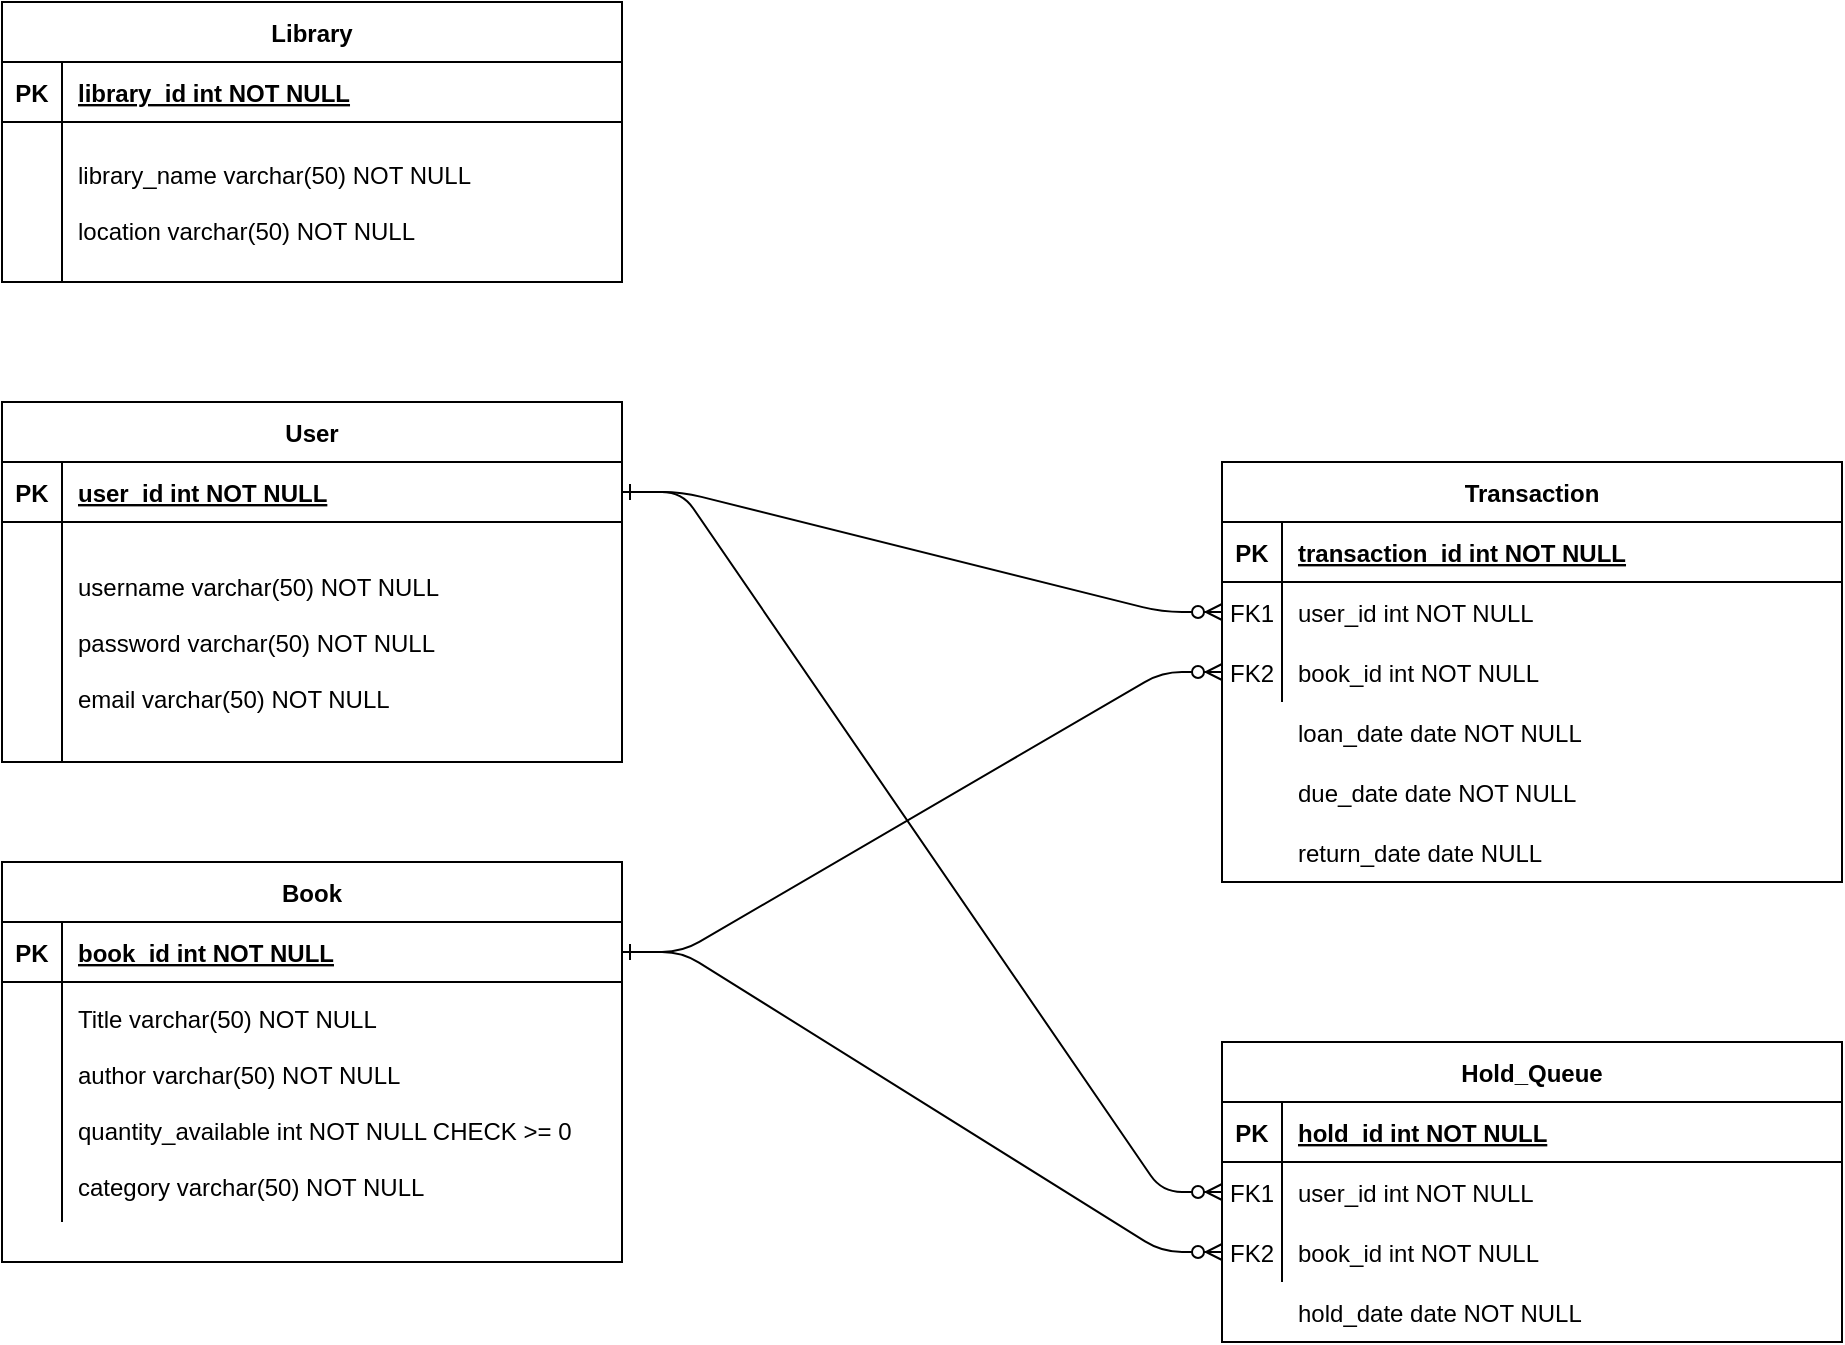 <mxfile version="22.1.16" type="github">
  <diagram id="R2lEEEUBdFMjLlhIrx00" name="Page-1">
    <mxGraphModel dx="1688" dy="913" grid="1" gridSize="10" guides="1" tooltips="1" connect="1" arrows="1" fold="1" page="0" pageScale="3" pageWidth="827" pageHeight="1169" math="0" shadow="0" extFonts="Permanent Marker^https://fonts.googleapis.com/css?family=Permanent+Marker">
      <root>
        <mxCell id="0" />
        <mxCell id="1" parent="0" />
        <mxCell id="S2vDYrzkPU7GDVE9TdQu-1" value="Library" style="shape=table;startSize=30;container=1;collapsible=1;childLayout=tableLayout;fixedRows=1;rowLines=0;fontStyle=1;align=center;resizeLast=1;" vertex="1" parent="1">
          <mxGeometry x="10" y="220" width="310" height="140" as="geometry">
            <mxRectangle x="10" y="280" width="80" height="30" as="alternateBounds" />
          </mxGeometry>
        </mxCell>
        <mxCell id="S2vDYrzkPU7GDVE9TdQu-2" value="" style="shape=partialRectangle;collapsible=0;dropTarget=0;pointerEvents=0;fillColor=none;points=[[0,0.5],[1,0.5]];portConstraint=eastwest;top=0;left=0;right=0;bottom=1;" vertex="1" parent="S2vDYrzkPU7GDVE9TdQu-1">
          <mxGeometry y="30" width="310" height="30" as="geometry" />
        </mxCell>
        <mxCell id="S2vDYrzkPU7GDVE9TdQu-3" value="PK" style="shape=partialRectangle;overflow=hidden;connectable=0;fillColor=none;top=0;left=0;bottom=0;right=0;fontStyle=1;" vertex="1" parent="S2vDYrzkPU7GDVE9TdQu-2">
          <mxGeometry width="30" height="30" as="geometry">
            <mxRectangle width="30" height="30" as="alternateBounds" />
          </mxGeometry>
        </mxCell>
        <mxCell id="S2vDYrzkPU7GDVE9TdQu-4" value="library_id int NOT NULL " style="shape=partialRectangle;overflow=hidden;connectable=0;fillColor=none;top=0;left=0;bottom=0;right=0;align=left;spacingLeft=6;fontStyle=5;" vertex="1" parent="S2vDYrzkPU7GDVE9TdQu-2">
          <mxGeometry x="30" width="280" height="30" as="geometry">
            <mxRectangle width="280" height="30" as="alternateBounds" />
          </mxGeometry>
        </mxCell>
        <mxCell id="S2vDYrzkPU7GDVE9TdQu-5" value="" style="shape=partialRectangle;collapsible=0;dropTarget=0;pointerEvents=0;fillColor=none;points=[[0,0.5],[1,0.5]];portConstraint=eastwest;top=0;left=0;right=0;bottom=0;" vertex="1" parent="S2vDYrzkPU7GDVE9TdQu-1">
          <mxGeometry y="60" width="310" height="80" as="geometry" />
        </mxCell>
        <mxCell id="S2vDYrzkPU7GDVE9TdQu-6" value="" style="shape=partialRectangle;overflow=hidden;connectable=0;fillColor=none;top=0;left=0;bottom=0;right=0;" vertex="1" parent="S2vDYrzkPU7GDVE9TdQu-5">
          <mxGeometry width="30" height="80" as="geometry">
            <mxRectangle width="30" height="80" as="alternateBounds" />
          </mxGeometry>
        </mxCell>
        <mxCell id="S2vDYrzkPU7GDVE9TdQu-7" value="library_name varchar(50) NOT NULL&#xa;&#xa;location varchar(50) NOT NULL" style="shape=partialRectangle;overflow=hidden;connectable=0;fillColor=none;top=0;left=0;bottom=0;right=0;align=left;spacingLeft=6;" vertex="1" parent="S2vDYrzkPU7GDVE9TdQu-5">
          <mxGeometry x="30" width="280" height="80" as="geometry">
            <mxRectangle width="280" height="80" as="alternateBounds" />
          </mxGeometry>
        </mxCell>
        <mxCell id="S2vDYrzkPU7GDVE9TdQu-9" value="Book" style="shape=table;startSize=30;container=1;collapsible=1;childLayout=tableLayout;fixedRows=1;rowLines=0;fontStyle=1;align=center;resizeLast=1;" vertex="1" parent="1">
          <mxGeometry x="10" y="650" width="310" height="200" as="geometry">
            <mxRectangle x="10" y="650" width="80" height="30" as="alternateBounds" />
          </mxGeometry>
        </mxCell>
        <mxCell id="S2vDYrzkPU7GDVE9TdQu-10" value="" style="shape=partialRectangle;collapsible=0;dropTarget=0;pointerEvents=0;fillColor=none;points=[[0,0.5],[1,0.5]];portConstraint=eastwest;top=0;left=0;right=0;bottom=1;" vertex="1" parent="S2vDYrzkPU7GDVE9TdQu-9">
          <mxGeometry y="30" width="310" height="30" as="geometry" />
        </mxCell>
        <mxCell id="S2vDYrzkPU7GDVE9TdQu-11" value="PK" style="shape=partialRectangle;overflow=hidden;connectable=0;fillColor=none;top=0;left=0;bottom=0;right=0;fontStyle=1;" vertex="1" parent="S2vDYrzkPU7GDVE9TdQu-10">
          <mxGeometry width="30" height="30" as="geometry">
            <mxRectangle width="30" height="30" as="alternateBounds" />
          </mxGeometry>
        </mxCell>
        <mxCell id="S2vDYrzkPU7GDVE9TdQu-12" value="book_id int NOT NULL " style="shape=partialRectangle;overflow=hidden;connectable=0;fillColor=none;top=0;left=0;bottom=0;right=0;align=left;spacingLeft=6;fontStyle=5;" vertex="1" parent="S2vDYrzkPU7GDVE9TdQu-10">
          <mxGeometry x="30" width="280" height="30" as="geometry">
            <mxRectangle width="280" height="30" as="alternateBounds" />
          </mxGeometry>
        </mxCell>
        <mxCell id="S2vDYrzkPU7GDVE9TdQu-13" value="" style="shape=partialRectangle;collapsible=0;dropTarget=0;pointerEvents=0;fillColor=none;points=[[0,0.5],[1,0.5]];portConstraint=eastwest;top=0;left=0;right=0;bottom=0;" vertex="1" parent="S2vDYrzkPU7GDVE9TdQu-9">
          <mxGeometry y="60" width="310" height="120" as="geometry" />
        </mxCell>
        <mxCell id="S2vDYrzkPU7GDVE9TdQu-14" value="" style="shape=partialRectangle;overflow=hidden;connectable=0;fillColor=none;top=0;left=0;bottom=0;right=0;" vertex="1" parent="S2vDYrzkPU7GDVE9TdQu-13">
          <mxGeometry width="30" height="120" as="geometry">
            <mxRectangle width="30" height="120" as="alternateBounds" />
          </mxGeometry>
        </mxCell>
        <mxCell id="S2vDYrzkPU7GDVE9TdQu-15" value="Title varchar(50) NOT NULL&#xa;&#xa;author varchar(50) NOT NULL&#xa;&#xa;quantity_available int NOT NULL CHECK &gt;= 0&#xa;&#xa;category varchar(50) NOT NULL " style="shape=partialRectangle;overflow=hidden;connectable=0;fillColor=none;top=0;left=0;bottom=0;right=0;align=left;spacingLeft=6;" vertex="1" parent="S2vDYrzkPU7GDVE9TdQu-13">
          <mxGeometry x="30" width="280" height="120" as="geometry">
            <mxRectangle width="280" height="120" as="alternateBounds" />
          </mxGeometry>
        </mxCell>
        <mxCell id="S2vDYrzkPU7GDVE9TdQu-16" value="User" style="shape=table;startSize=30;container=1;collapsible=1;childLayout=tableLayout;fixedRows=1;rowLines=0;fontStyle=1;align=center;resizeLast=1;" vertex="1" parent="1">
          <mxGeometry x="10" y="420" width="310" height="180" as="geometry">
            <mxRectangle x="10" y="420" width="80" height="30" as="alternateBounds" />
          </mxGeometry>
        </mxCell>
        <mxCell id="S2vDYrzkPU7GDVE9TdQu-17" value="" style="shape=partialRectangle;collapsible=0;dropTarget=0;pointerEvents=0;fillColor=none;points=[[0,0.5],[1,0.5]];portConstraint=eastwest;top=0;left=0;right=0;bottom=1;" vertex="1" parent="S2vDYrzkPU7GDVE9TdQu-16">
          <mxGeometry y="30" width="310" height="30" as="geometry" />
        </mxCell>
        <mxCell id="S2vDYrzkPU7GDVE9TdQu-18" value="PK" style="shape=partialRectangle;overflow=hidden;connectable=0;fillColor=none;top=0;left=0;bottom=0;right=0;fontStyle=1;" vertex="1" parent="S2vDYrzkPU7GDVE9TdQu-17">
          <mxGeometry width="30" height="30" as="geometry">
            <mxRectangle width="30" height="30" as="alternateBounds" />
          </mxGeometry>
        </mxCell>
        <mxCell id="S2vDYrzkPU7GDVE9TdQu-19" value="user_id int NOT NULL " style="shape=partialRectangle;overflow=hidden;connectable=0;fillColor=none;top=0;left=0;bottom=0;right=0;align=left;spacingLeft=6;fontStyle=5;" vertex="1" parent="S2vDYrzkPU7GDVE9TdQu-17">
          <mxGeometry x="30" width="280" height="30" as="geometry">
            <mxRectangle width="280" height="30" as="alternateBounds" />
          </mxGeometry>
        </mxCell>
        <mxCell id="S2vDYrzkPU7GDVE9TdQu-20" value="" style="shape=partialRectangle;collapsible=0;dropTarget=0;pointerEvents=0;fillColor=none;points=[[0,0.5],[1,0.5]];portConstraint=eastwest;top=0;left=0;right=0;bottom=0;" vertex="1" parent="S2vDYrzkPU7GDVE9TdQu-16">
          <mxGeometry y="60" width="310" height="120" as="geometry" />
        </mxCell>
        <mxCell id="S2vDYrzkPU7GDVE9TdQu-21" value="" style="shape=partialRectangle;overflow=hidden;connectable=0;fillColor=none;top=0;left=0;bottom=0;right=0;" vertex="1" parent="S2vDYrzkPU7GDVE9TdQu-20">
          <mxGeometry width="30" height="120" as="geometry">
            <mxRectangle width="30" height="120" as="alternateBounds" />
          </mxGeometry>
        </mxCell>
        <mxCell id="S2vDYrzkPU7GDVE9TdQu-22" value="username varchar(50) NOT NULL&#xa;&#xa;password varchar(50) NOT NULL&#xa;&#xa;email varchar(50) NOT NULL" style="shape=partialRectangle;overflow=hidden;connectable=0;fillColor=none;top=0;left=0;bottom=0;right=0;align=left;spacingLeft=6;" vertex="1" parent="S2vDYrzkPU7GDVE9TdQu-20">
          <mxGeometry x="30" width="280" height="120" as="geometry">
            <mxRectangle width="280" height="120" as="alternateBounds" />
          </mxGeometry>
        </mxCell>
        <mxCell id="S2vDYrzkPU7GDVE9TdQu-30" value="Transaction" style="shape=table;startSize=30;container=1;collapsible=1;childLayout=tableLayout;fixedRows=1;rowLines=0;fontStyle=1;align=center;resizeLast=1;" vertex="1" parent="1">
          <mxGeometry x="620" y="450" width="310" height="210" as="geometry">
            <mxRectangle x="620" y="450" width="110" height="30" as="alternateBounds" />
          </mxGeometry>
        </mxCell>
        <mxCell id="S2vDYrzkPU7GDVE9TdQu-31" value="" style="shape=partialRectangle;collapsible=0;dropTarget=0;pointerEvents=0;fillColor=none;points=[[0,0.5],[1,0.5]];portConstraint=eastwest;top=0;left=0;right=0;bottom=1;" vertex="1" parent="S2vDYrzkPU7GDVE9TdQu-30">
          <mxGeometry y="30" width="310" height="30" as="geometry" />
        </mxCell>
        <mxCell id="S2vDYrzkPU7GDVE9TdQu-32" value="PK" style="shape=partialRectangle;overflow=hidden;connectable=0;fillColor=none;top=0;left=0;bottom=0;right=0;fontStyle=1;" vertex="1" parent="S2vDYrzkPU7GDVE9TdQu-31">
          <mxGeometry width="30" height="30" as="geometry">
            <mxRectangle width="30" height="30" as="alternateBounds" />
          </mxGeometry>
        </mxCell>
        <mxCell id="S2vDYrzkPU7GDVE9TdQu-33" value="transaction_id int NOT NULL " style="shape=partialRectangle;overflow=hidden;connectable=0;fillColor=none;top=0;left=0;bottom=0;right=0;align=left;spacingLeft=6;fontStyle=5;" vertex="1" parent="S2vDYrzkPU7GDVE9TdQu-31">
          <mxGeometry x="30" width="280" height="30" as="geometry">
            <mxRectangle width="280" height="30" as="alternateBounds" />
          </mxGeometry>
        </mxCell>
        <mxCell id="S2vDYrzkPU7GDVE9TdQu-34" value="" style="shape=partialRectangle;collapsible=0;dropTarget=0;pointerEvents=0;fillColor=none;points=[[0,0.5],[1,0.5]];portConstraint=eastwest;top=0;left=0;right=0;bottom=0;" vertex="1" parent="S2vDYrzkPU7GDVE9TdQu-30">
          <mxGeometry y="60" width="310" height="30" as="geometry" />
        </mxCell>
        <mxCell id="S2vDYrzkPU7GDVE9TdQu-35" value="FK1" style="shape=partialRectangle;overflow=hidden;connectable=0;fillColor=none;top=0;left=0;bottom=0;right=0;" vertex="1" parent="S2vDYrzkPU7GDVE9TdQu-34">
          <mxGeometry width="30" height="30" as="geometry">
            <mxRectangle width="30" height="30" as="alternateBounds" />
          </mxGeometry>
        </mxCell>
        <mxCell id="S2vDYrzkPU7GDVE9TdQu-36" value="user_id int NOT NULL" style="shape=partialRectangle;overflow=hidden;connectable=0;fillColor=none;top=0;left=0;bottom=0;right=0;align=left;spacingLeft=6;" vertex="1" parent="S2vDYrzkPU7GDVE9TdQu-34">
          <mxGeometry x="30" width="280" height="30" as="geometry">
            <mxRectangle width="280" height="30" as="alternateBounds" />
          </mxGeometry>
        </mxCell>
        <mxCell id="S2vDYrzkPU7GDVE9TdQu-37" value="" style="shape=partialRectangle;collapsible=0;dropTarget=0;pointerEvents=0;fillColor=none;points=[[0,0.5],[1,0.5]];portConstraint=eastwest;top=0;left=0;right=0;bottom=0;" vertex="1" parent="S2vDYrzkPU7GDVE9TdQu-30">
          <mxGeometry y="90" width="310" height="30" as="geometry" />
        </mxCell>
        <mxCell id="S2vDYrzkPU7GDVE9TdQu-38" value="FK2" style="shape=partialRectangle;overflow=hidden;connectable=0;fillColor=none;top=0;left=0;bottom=0;right=0;" vertex="1" parent="S2vDYrzkPU7GDVE9TdQu-37">
          <mxGeometry width="30" height="30" as="geometry">
            <mxRectangle width="30" height="30" as="alternateBounds" />
          </mxGeometry>
        </mxCell>
        <mxCell id="S2vDYrzkPU7GDVE9TdQu-39" value="book_id int NOT NULL" style="shape=partialRectangle;overflow=hidden;connectable=0;fillColor=none;top=0;left=0;bottom=0;right=0;align=left;spacingLeft=6;" vertex="1" parent="S2vDYrzkPU7GDVE9TdQu-37">
          <mxGeometry x="30" width="280" height="30" as="geometry">
            <mxRectangle width="280" height="30" as="alternateBounds" />
          </mxGeometry>
        </mxCell>
        <mxCell id="S2vDYrzkPU7GDVE9TdQu-46" value="loan_date date NOT NULL" style="shape=partialRectangle;overflow=hidden;connectable=0;fillColor=none;top=0;left=0;bottom=0;right=0;align=left;spacingLeft=6;" vertex="1" parent="1">
          <mxGeometry x="650" y="570" width="220" height="30" as="geometry">
            <mxRectangle width="220" height="30" as="alternateBounds" />
          </mxGeometry>
        </mxCell>
        <mxCell id="S2vDYrzkPU7GDVE9TdQu-47" value="due_date date NOT NULL" style="shape=partialRectangle;overflow=hidden;connectable=0;fillColor=none;top=0;left=0;bottom=0;right=0;align=left;spacingLeft=6;" vertex="1" parent="1">
          <mxGeometry x="650" y="600" width="220" height="30" as="geometry">
            <mxRectangle width="220" height="30" as="alternateBounds" />
          </mxGeometry>
        </mxCell>
        <mxCell id="S2vDYrzkPU7GDVE9TdQu-48" value="return_date date NULL" style="shape=partialRectangle;overflow=hidden;connectable=0;fillColor=none;top=0;left=0;bottom=0;right=0;align=left;spacingLeft=6;" vertex="1" parent="1">
          <mxGeometry x="650" y="630" width="220" height="30" as="geometry">
            <mxRectangle width="220" height="30" as="alternateBounds" />
          </mxGeometry>
        </mxCell>
        <mxCell id="S2vDYrzkPU7GDVE9TdQu-52" value="Hold_Queue" style="shape=table;startSize=30;container=1;collapsible=1;childLayout=tableLayout;fixedRows=1;rowLines=0;fontStyle=1;align=center;resizeLast=1;" vertex="1" parent="1">
          <mxGeometry x="620" y="740" width="310" height="150" as="geometry">
            <mxRectangle x="620" y="740" width="110" height="30" as="alternateBounds" />
          </mxGeometry>
        </mxCell>
        <mxCell id="S2vDYrzkPU7GDVE9TdQu-53" value="" style="shape=partialRectangle;collapsible=0;dropTarget=0;pointerEvents=0;fillColor=none;points=[[0,0.5],[1,0.5]];portConstraint=eastwest;top=0;left=0;right=0;bottom=1;" vertex="1" parent="S2vDYrzkPU7GDVE9TdQu-52">
          <mxGeometry y="30" width="310" height="30" as="geometry" />
        </mxCell>
        <mxCell id="S2vDYrzkPU7GDVE9TdQu-54" value="PK" style="shape=partialRectangle;overflow=hidden;connectable=0;fillColor=none;top=0;left=0;bottom=0;right=0;fontStyle=1;" vertex="1" parent="S2vDYrzkPU7GDVE9TdQu-53">
          <mxGeometry width="30" height="30" as="geometry">
            <mxRectangle width="30" height="30" as="alternateBounds" />
          </mxGeometry>
        </mxCell>
        <mxCell id="S2vDYrzkPU7GDVE9TdQu-55" value="hold_id int NOT NULL " style="shape=partialRectangle;overflow=hidden;connectable=0;fillColor=none;top=0;left=0;bottom=0;right=0;align=left;spacingLeft=6;fontStyle=5;" vertex="1" parent="S2vDYrzkPU7GDVE9TdQu-53">
          <mxGeometry x="30" width="280" height="30" as="geometry">
            <mxRectangle width="280" height="30" as="alternateBounds" />
          </mxGeometry>
        </mxCell>
        <mxCell id="S2vDYrzkPU7GDVE9TdQu-56" value="" style="shape=partialRectangle;collapsible=0;dropTarget=0;pointerEvents=0;fillColor=none;points=[[0,0.5],[1,0.5]];portConstraint=eastwest;top=0;left=0;right=0;bottom=0;" vertex="1" parent="S2vDYrzkPU7GDVE9TdQu-52">
          <mxGeometry y="60" width="310" height="30" as="geometry" />
        </mxCell>
        <mxCell id="S2vDYrzkPU7GDVE9TdQu-57" value="FK1" style="shape=partialRectangle;overflow=hidden;connectable=0;fillColor=none;top=0;left=0;bottom=0;right=0;" vertex="1" parent="S2vDYrzkPU7GDVE9TdQu-56">
          <mxGeometry width="30" height="30" as="geometry">
            <mxRectangle width="30" height="30" as="alternateBounds" />
          </mxGeometry>
        </mxCell>
        <mxCell id="S2vDYrzkPU7GDVE9TdQu-58" value="user_id int NOT NULL" style="shape=partialRectangle;overflow=hidden;connectable=0;fillColor=none;top=0;left=0;bottom=0;right=0;align=left;spacingLeft=6;" vertex="1" parent="S2vDYrzkPU7GDVE9TdQu-56">
          <mxGeometry x="30" width="280" height="30" as="geometry">
            <mxRectangle width="280" height="30" as="alternateBounds" />
          </mxGeometry>
        </mxCell>
        <mxCell id="S2vDYrzkPU7GDVE9TdQu-59" value="" style="shape=partialRectangle;collapsible=0;dropTarget=0;pointerEvents=0;fillColor=none;points=[[0,0.5],[1,0.5]];portConstraint=eastwest;top=0;left=0;right=0;bottom=0;" vertex="1" parent="S2vDYrzkPU7GDVE9TdQu-52">
          <mxGeometry y="90" width="310" height="30" as="geometry" />
        </mxCell>
        <mxCell id="S2vDYrzkPU7GDVE9TdQu-60" value="FK2" style="shape=partialRectangle;overflow=hidden;connectable=0;fillColor=none;top=0;left=0;bottom=0;right=0;" vertex="1" parent="S2vDYrzkPU7GDVE9TdQu-59">
          <mxGeometry width="30" height="30" as="geometry">
            <mxRectangle width="30" height="30" as="alternateBounds" />
          </mxGeometry>
        </mxCell>
        <mxCell id="S2vDYrzkPU7GDVE9TdQu-61" value="book_id int NOT NULL" style="shape=partialRectangle;overflow=hidden;connectable=0;fillColor=none;top=0;left=0;bottom=0;right=0;align=left;spacingLeft=6;" vertex="1" parent="S2vDYrzkPU7GDVE9TdQu-59">
          <mxGeometry x="30" width="280" height="30" as="geometry">
            <mxRectangle width="280" height="30" as="alternateBounds" />
          </mxGeometry>
        </mxCell>
        <mxCell id="S2vDYrzkPU7GDVE9TdQu-62" value="" style="shape=partialRectangle;collapsible=0;dropTarget=0;pointerEvents=0;fillColor=none;points=[[0,0.5],[1,0.5]];portConstraint=eastwest;top=0;left=0;right=0;bottom=0;" vertex="1" parent="1">
          <mxGeometry x="620" y="860" width="310" height="30" as="geometry" />
        </mxCell>
        <mxCell id="S2vDYrzkPU7GDVE9TdQu-63" value="" style="shape=partialRectangle;overflow=hidden;connectable=0;fillColor=none;top=0;left=0;bottom=0;right=0;" vertex="1" parent="S2vDYrzkPU7GDVE9TdQu-62">
          <mxGeometry width="30" height="30" as="geometry">
            <mxRectangle width="30" height="30" as="alternateBounds" />
          </mxGeometry>
        </mxCell>
        <mxCell id="S2vDYrzkPU7GDVE9TdQu-64" value="hold_date date NOT NULL" style="shape=partialRectangle;overflow=hidden;connectable=0;fillColor=none;top=0;left=0;bottom=0;right=0;align=left;spacingLeft=6;" vertex="1" parent="S2vDYrzkPU7GDVE9TdQu-62">
          <mxGeometry x="30" width="280" height="30" as="geometry">
            <mxRectangle width="280" height="30" as="alternateBounds" />
          </mxGeometry>
        </mxCell>
        <mxCell id="S2vDYrzkPU7GDVE9TdQu-66" value="" style="edgeStyle=entityRelationEdgeStyle;endArrow=ERzeroToMany;startArrow=ERone;endFill=1;startFill=0;entryX=0;entryY=0.5;entryDx=0;entryDy=0;" edge="1" parent="1" source="S2vDYrzkPU7GDVE9TdQu-17" target="S2vDYrzkPU7GDVE9TdQu-34">
          <mxGeometry width="100" height="100" relative="1" as="geometry">
            <mxPoint x="320" y="460" as="sourcePoint" />
            <mxPoint x="430" y="480" as="targetPoint" />
          </mxGeometry>
        </mxCell>
        <mxCell id="S2vDYrzkPU7GDVE9TdQu-67" value="" style="edgeStyle=entityRelationEdgeStyle;endArrow=ERzeroToMany;startArrow=ERone;endFill=1;startFill=0;exitX=1;exitY=0.5;exitDx=0;exitDy=0;entryX=0;entryY=0.5;entryDx=0;entryDy=0;" edge="1" parent="1" source="S2vDYrzkPU7GDVE9TdQu-10" target="S2vDYrzkPU7GDVE9TdQu-37">
          <mxGeometry width="100" height="100" relative="1" as="geometry">
            <mxPoint x="310" y="790" as="sourcePoint" />
            <mxPoint x="670" y="960" as="targetPoint" />
            <Array as="points">
              <mxPoint x="750" y="575" />
              <mxPoint x="770" y="685" />
              <mxPoint x="780" y="685" />
            </Array>
          </mxGeometry>
        </mxCell>
        <mxCell id="S2vDYrzkPU7GDVE9TdQu-68" value="" style="edgeStyle=entityRelationEdgeStyle;endArrow=ERzeroToMany;startArrow=ERone;endFill=1;startFill=0;entryX=0;entryY=0.5;entryDx=0;entryDy=0;" edge="1" parent="1" source="S2vDYrzkPU7GDVE9TdQu-10" target="S2vDYrzkPU7GDVE9TdQu-59">
          <mxGeometry width="100" height="100" relative="1" as="geometry">
            <mxPoint x="320" y="700" as="sourcePoint" />
            <mxPoint x="620" y="760" as="targetPoint" />
          </mxGeometry>
        </mxCell>
        <mxCell id="S2vDYrzkPU7GDVE9TdQu-69" value="" style="edgeStyle=entityRelationEdgeStyle;endArrow=ERzeroToMany;startArrow=ERone;endFill=1;startFill=0;entryX=0;entryY=0.5;entryDx=0;entryDy=0;" edge="1" parent="1" source="S2vDYrzkPU7GDVE9TdQu-17" target="S2vDYrzkPU7GDVE9TdQu-56">
          <mxGeometry width="100" height="100" relative="1" as="geometry">
            <mxPoint x="320" y="470" as="sourcePoint" />
            <mxPoint x="620" y="615" as="targetPoint" />
          </mxGeometry>
        </mxCell>
      </root>
    </mxGraphModel>
  </diagram>
</mxfile>
